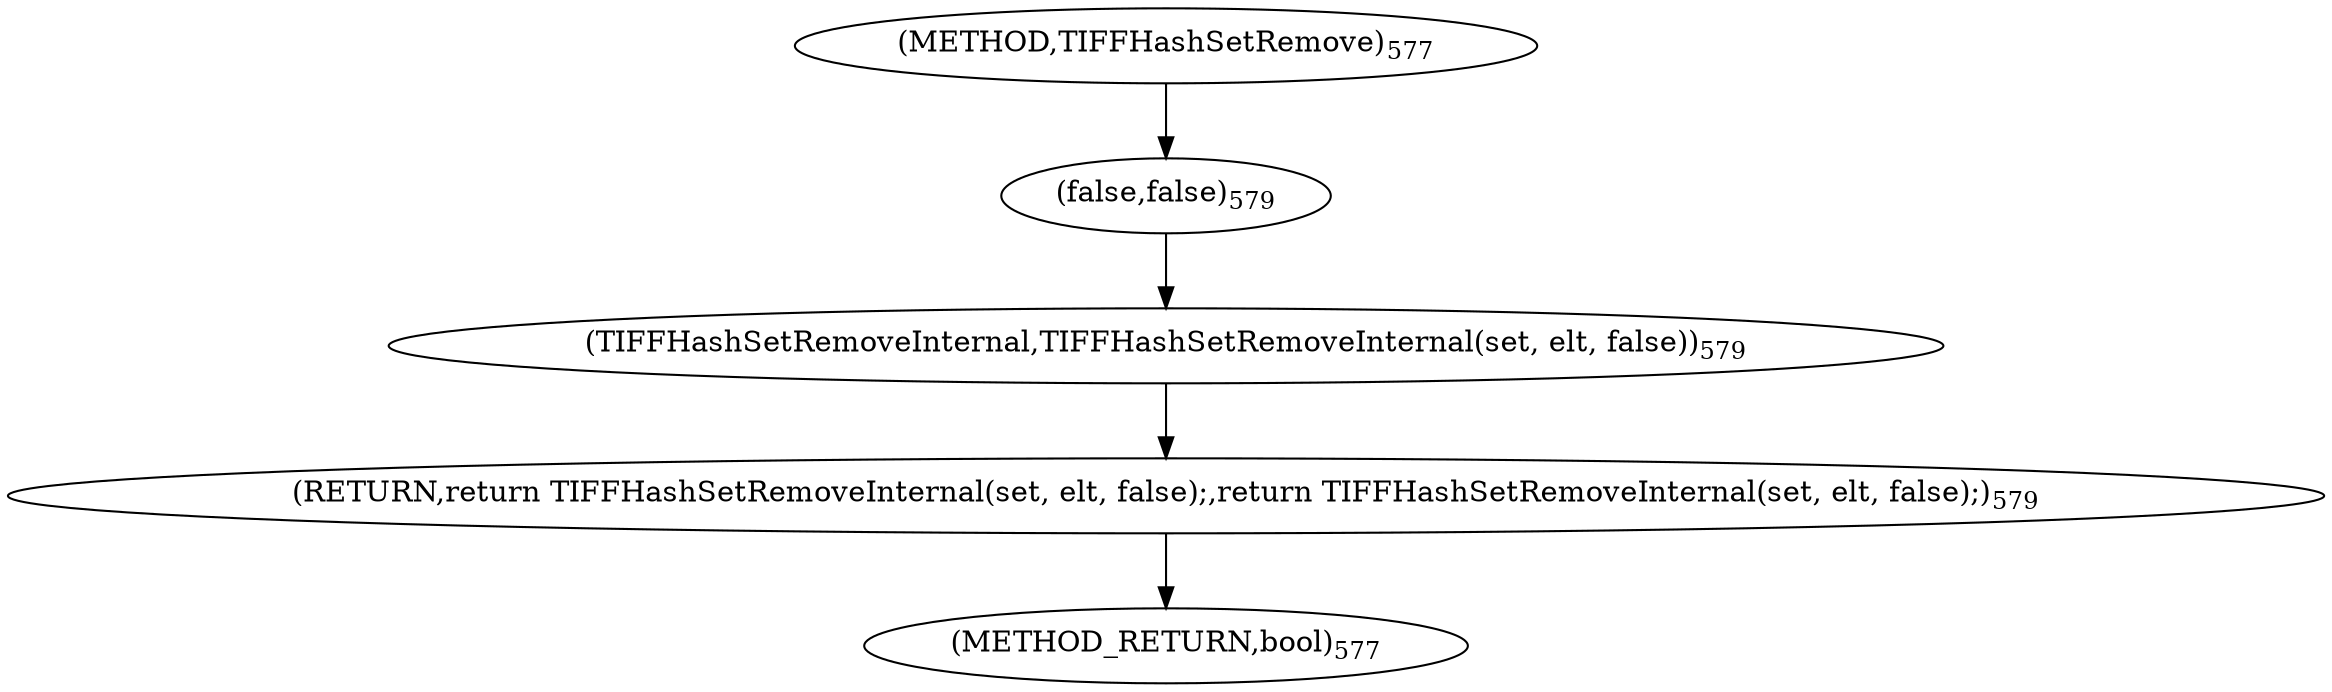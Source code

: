 digraph "TIFFHashSetRemove" {  
"5872" [label = <(RETURN,return TIFFHashSetRemoveInternal(set, elt, false);,return TIFFHashSetRemoveInternal(set, elt, false);)<SUB>579</SUB>> ]
"5873" [label = <(TIFFHashSetRemoveInternal,TIFFHashSetRemoveInternal(set, elt, false))<SUB>579</SUB>> ]
"5876" [label = <(false,false)<SUB>579</SUB>> ]
"5868" [label = <(METHOD,TIFFHashSetRemove)<SUB>577</SUB>> ]
"5879" [label = <(METHOD_RETURN,bool)<SUB>577</SUB>> ]
  "5872" -> "5879" 
  "5873" -> "5872" 
  "5876" -> "5873" 
  "5868" -> "5876" 
}
